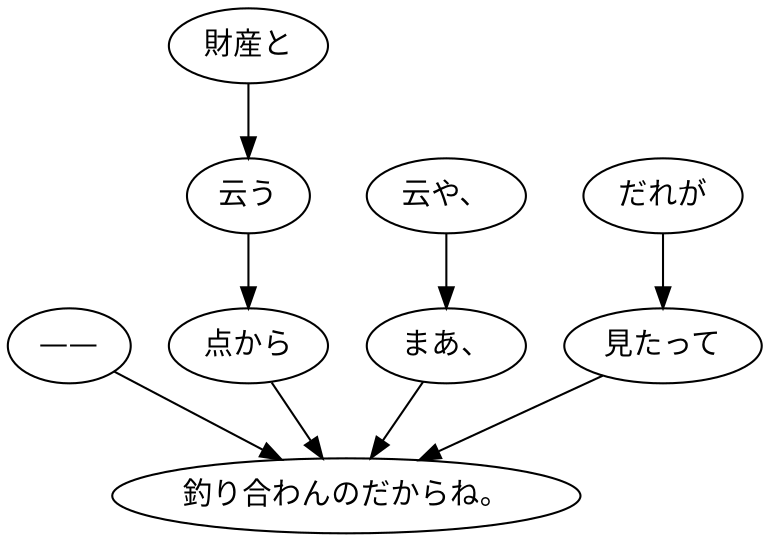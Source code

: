 digraph graph2425 {
	node0 [label="——"];
	node1 [label="財産と"];
	node2 [label="云う"];
	node3 [label="点から"];
	node4 [label="云や、"];
	node5 [label="まあ、"];
	node6 [label="だれが"];
	node7 [label="見たって"];
	node8 [label="釣り合わんのだからね。"];
	node0 -> node8;
	node1 -> node2;
	node2 -> node3;
	node3 -> node8;
	node4 -> node5;
	node5 -> node8;
	node6 -> node7;
	node7 -> node8;
}
